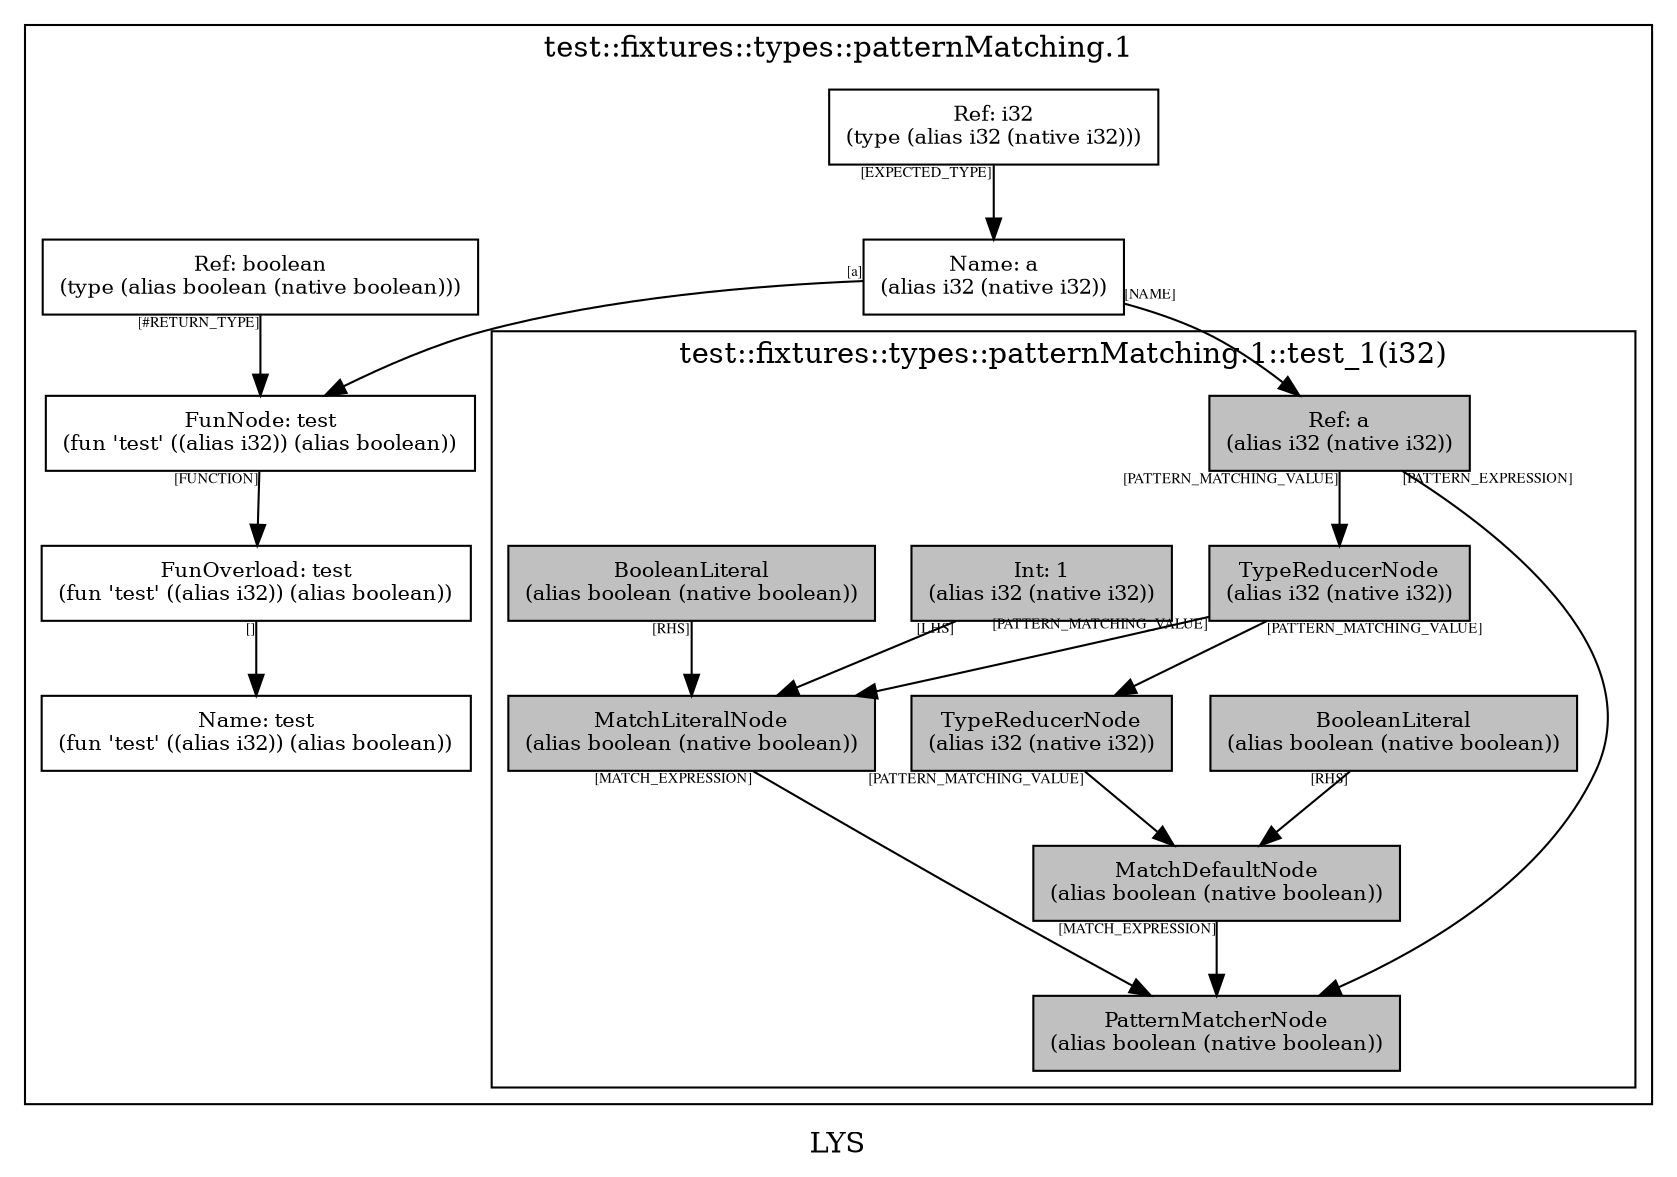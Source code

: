 digraph LYS {
  node [shape=box,fontsize=10];
  subgraph "cluster_test::fixtures::types::patternMatching.1" {
    1 [label="FunOverload: test\n(fun 'test' ((alias i32)) (alias boolean))", fillcolor=grey];
    2 [label="FunNode: test\n(fun 'test' ((alias i32)) (alias boolean))", fillcolor=grey];
    3 [label="Name: a\n(alias i32 (native i32))", fillcolor=grey];
    4 [label="Ref: i32\n(type (alias i32 (native i32)))", fillcolor=grey];
    5 [label="Ref: boolean\n(type (alias boolean (native boolean)))", fillcolor=grey];
    6 [label="Name: test\n(fun 'test' ((alias i32)) (alias boolean))", fillcolor=grey];
    subgraph "cluster_test::fixtures::types::patternMatching.1_0" { rankdir=TB;
      node [style=filled, fillcolor=grey];
      7 [label="PatternMatcherNode\n(alias boolean (native boolean))", fillcolor=grey];
      8 [label="Ref: a\n(alias i32 (native i32))", fillcolor=grey];
      9 [label="MatchLiteralNode\n(alias boolean (native boolean))", fillcolor=grey];
      10 [label="Int: 1\n(alias i32 (native i32))", fillcolor=grey];
      11 [label="BooleanLiteral\n(alias boolean (native boolean))", fillcolor=grey];
      12 [label="TypeReducerNode\n(alias i32 (native i32))", fillcolor=grey];
      13 [label="MatchDefaultNode\n(alias boolean (native boolean))", fillcolor=grey];
      14 [label="BooleanLiteral\n(alias boolean (native boolean))", fillcolor=grey];
      15 [label="TypeReducerNode\n(alias i32 (native i32))", fillcolor=grey];
      label="test::fixtures::types::patternMatching.1::test_1(i32)";
    }
    label="test::fixtures::types::patternMatching.1";
  }
  1 -> 6[taillabel="[]" fontsize=7 fontname="times" color="black" ];
  2 -> 1[taillabel="[FUNCTION]" fontsize=7 fontname="times" color="black" ];
  3 -> 2[taillabel="[a]" fontsize=7 fontname="times" color="black" ];
  3 -> 8[taillabel="[NAME]" fontsize=7 fontname="times" color="black" ];
  4 -> 3[taillabel="[EXPECTED_TYPE]" fontsize=7 fontname="times" color="black" ];
  5 -> 2[taillabel="[#RETURN_TYPE]" fontsize=7 fontname="times" color="black" ];
  8 -> 7[taillabel="[PATTERN_EXPRESSION]" fontsize=7 fontname="times" color="black" ];
  8 -> 12[taillabel="[PATTERN_MATCHING_VALUE]" fontsize=7 fontname="times" color="black" ];
  9 -> 7[taillabel="[MATCH_EXPRESSION]" fontsize=7 fontname="times" color="black" ];
  10 -> 9[taillabel="[LHS]" fontsize=7 fontname="times" color="black" ];
  11 -> 9[taillabel="[RHS]" fontsize=7 fontname="times" color="black" ];
  12 -> 9[taillabel="[PATTERN_MATCHING_VALUE]" fontsize=7 fontname="times" color="black" ];
  12 -> 15[taillabel="[PATTERN_MATCHING_VALUE]" fontsize=7 fontname="times" color="black" ];
  13 -> 7[taillabel="[MATCH_EXPRESSION]" fontsize=7 fontname="times" color="black" ];
  14 -> 13[taillabel="[RHS]" fontsize=7 fontname="times" color="black" ];
  15 -> 13[taillabel="[PATTERN_MATCHING_VALUE]" fontsize=7 fontname="times" color="black" ];
  label="LYS";
}
